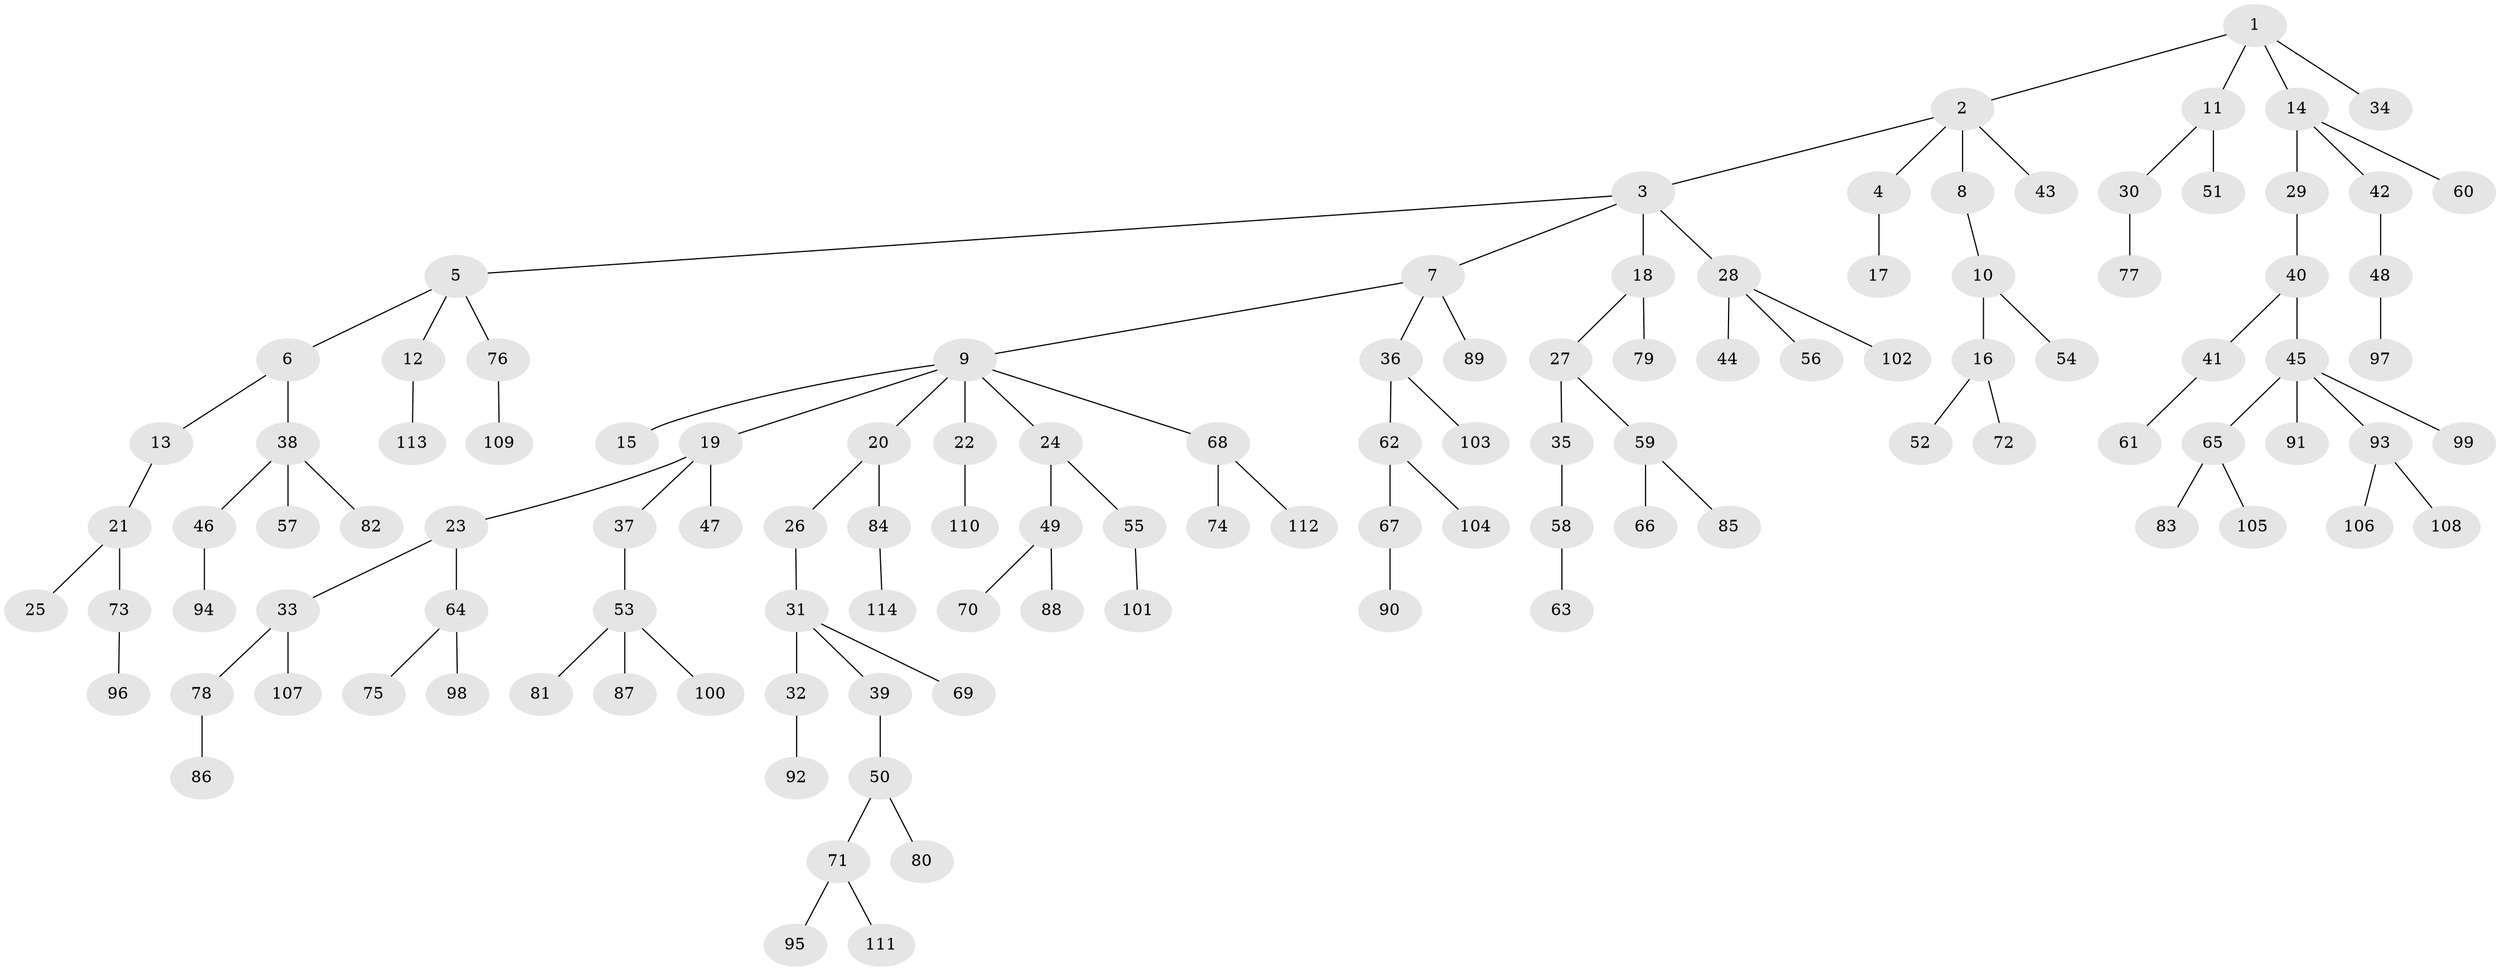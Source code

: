 // coarse degree distribution, {6: 0.02564102564102564, 5: 0.01282051282051282, 7: 0.02564102564102564, 3: 0.1794871794871795, 2: 0.20512820512820512, 1: 0.5256410256410257, 4: 0.02564102564102564}
// Generated by graph-tools (version 1.1) at 2025/52/02/27/25 19:52:11]
// undirected, 114 vertices, 113 edges
graph export_dot {
graph [start="1"]
  node [color=gray90,style=filled];
  1;
  2;
  3;
  4;
  5;
  6;
  7;
  8;
  9;
  10;
  11;
  12;
  13;
  14;
  15;
  16;
  17;
  18;
  19;
  20;
  21;
  22;
  23;
  24;
  25;
  26;
  27;
  28;
  29;
  30;
  31;
  32;
  33;
  34;
  35;
  36;
  37;
  38;
  39;
  40;
  41;
  42;
  43;
  44;
  45;
  46;
  47;
  48;
  49;
  50;
  51;
  52;
  53;
  54;
  55;
  56;
  57;
  58;
  59;
  60;
  61;
  62;
  63;
  64;
  65;
  66;
  67;
  68;
  69;
  70;
  71;
  72;
  73;
  74;
  75;
  76;
  77;
  78;
  79;
  80;
  81;
  82;
  83;
  84;
  85;
  86;
  87;
  88;
  89;
  90;
  91;
  92;
  93;
  94;
  95;
  96;
  97;
  98;
  99;
  100;
  101;
  102;
  103;
  104;
  105;
  106;
  107;
  108;
  109;
  110;
  111;
  112;
  113;
  114;
  1 -- 2;
  1 -- 11;
  1 -- 14;
  1 -- 34;
  2 -- 3;
  2 -- 4;
  2 -- 8;
  2 -- 43;
  3 -- 5;
  3 -- 7;
  3 -- 18;
  3 -- 28;
  4 -- 17;
  5 -- 6;
  5 -- 12;
  5 -- 76;
  6 -- 13;
  6 -- 38;
  7 -- 9;
  7 -- 36;
  7 -- 89;
  8 -- 10;
  9 -- 15;
  9 -- 19;
  9 -- 20;
  9 -- 22;
  9 -- 24;
  9 -- 68;
  10 -- 16;
  10 -- 54;
  11 -- 30;
  11 -- 51;
  12 -- 113;
  13 -- 21;
  14 -- 29;
  14 -- 42;
  14 -- 60;
  16 -- 52;
  16 -- 72;
  18 -- 27;
  18 -- 79;
  19 -- 23;
  19 -- 37;
  19 -- 47;
  20 -- 26;
  20 -- 84;
  21 -- 25;
  21 -- 73;
  22 -- 110;
  23 -- 33;
  23 -- 64;
  24 -- 49;
  24 -- 55;
  26 -- 31;
  27 -- 35;
  27 -- 59;
  28 -- 44;
  28 -- 56;
  28 -- 102;
  29 -- 40;
  30 -- 77;
  31 -- 32;
  31 -- 39;
  31 -- 69;
  32 -- 92;
  33 -- 78;
  33 -- 107;
  35 -- 58;
  36 -- 62;
  36 -- 103;
  37 -- 53;
  38 -- 46;
  38 -- 57;
  38 -- 82;
  39 -- 50;
  40 -- 41;
  40 -- 45;
  41 -- 61;
  42 -- 48;
  45 -- 65;
  45 -- 91;
  45 -- 93;
  45 -- 99;
  46 -- 94;
  48 -- 97;
  49 -- 70;
  49 -- 88;
  50 -- 71;
  50 -- 80;
  53 -- 81;
  53 -- 87;
  53 -- 100;
  55 -- 101;
  58 -- 63;
  59 -- 66;
  59 -- 85;
  62 -- 67;
  62 -- 104;
  64 -- 75;
  64 -- 98;
  65 -- 83;
  65 -- 105;
  67 -- 90;
  68 -- 74;
  68 -- 112;
  71 -- 95;
  71 -- 111;
  73 -- 96;
  76 -- 109;
  78 -- 86;
  84 -- 114;
  93 -- 106;
  93 -- 108;
}
